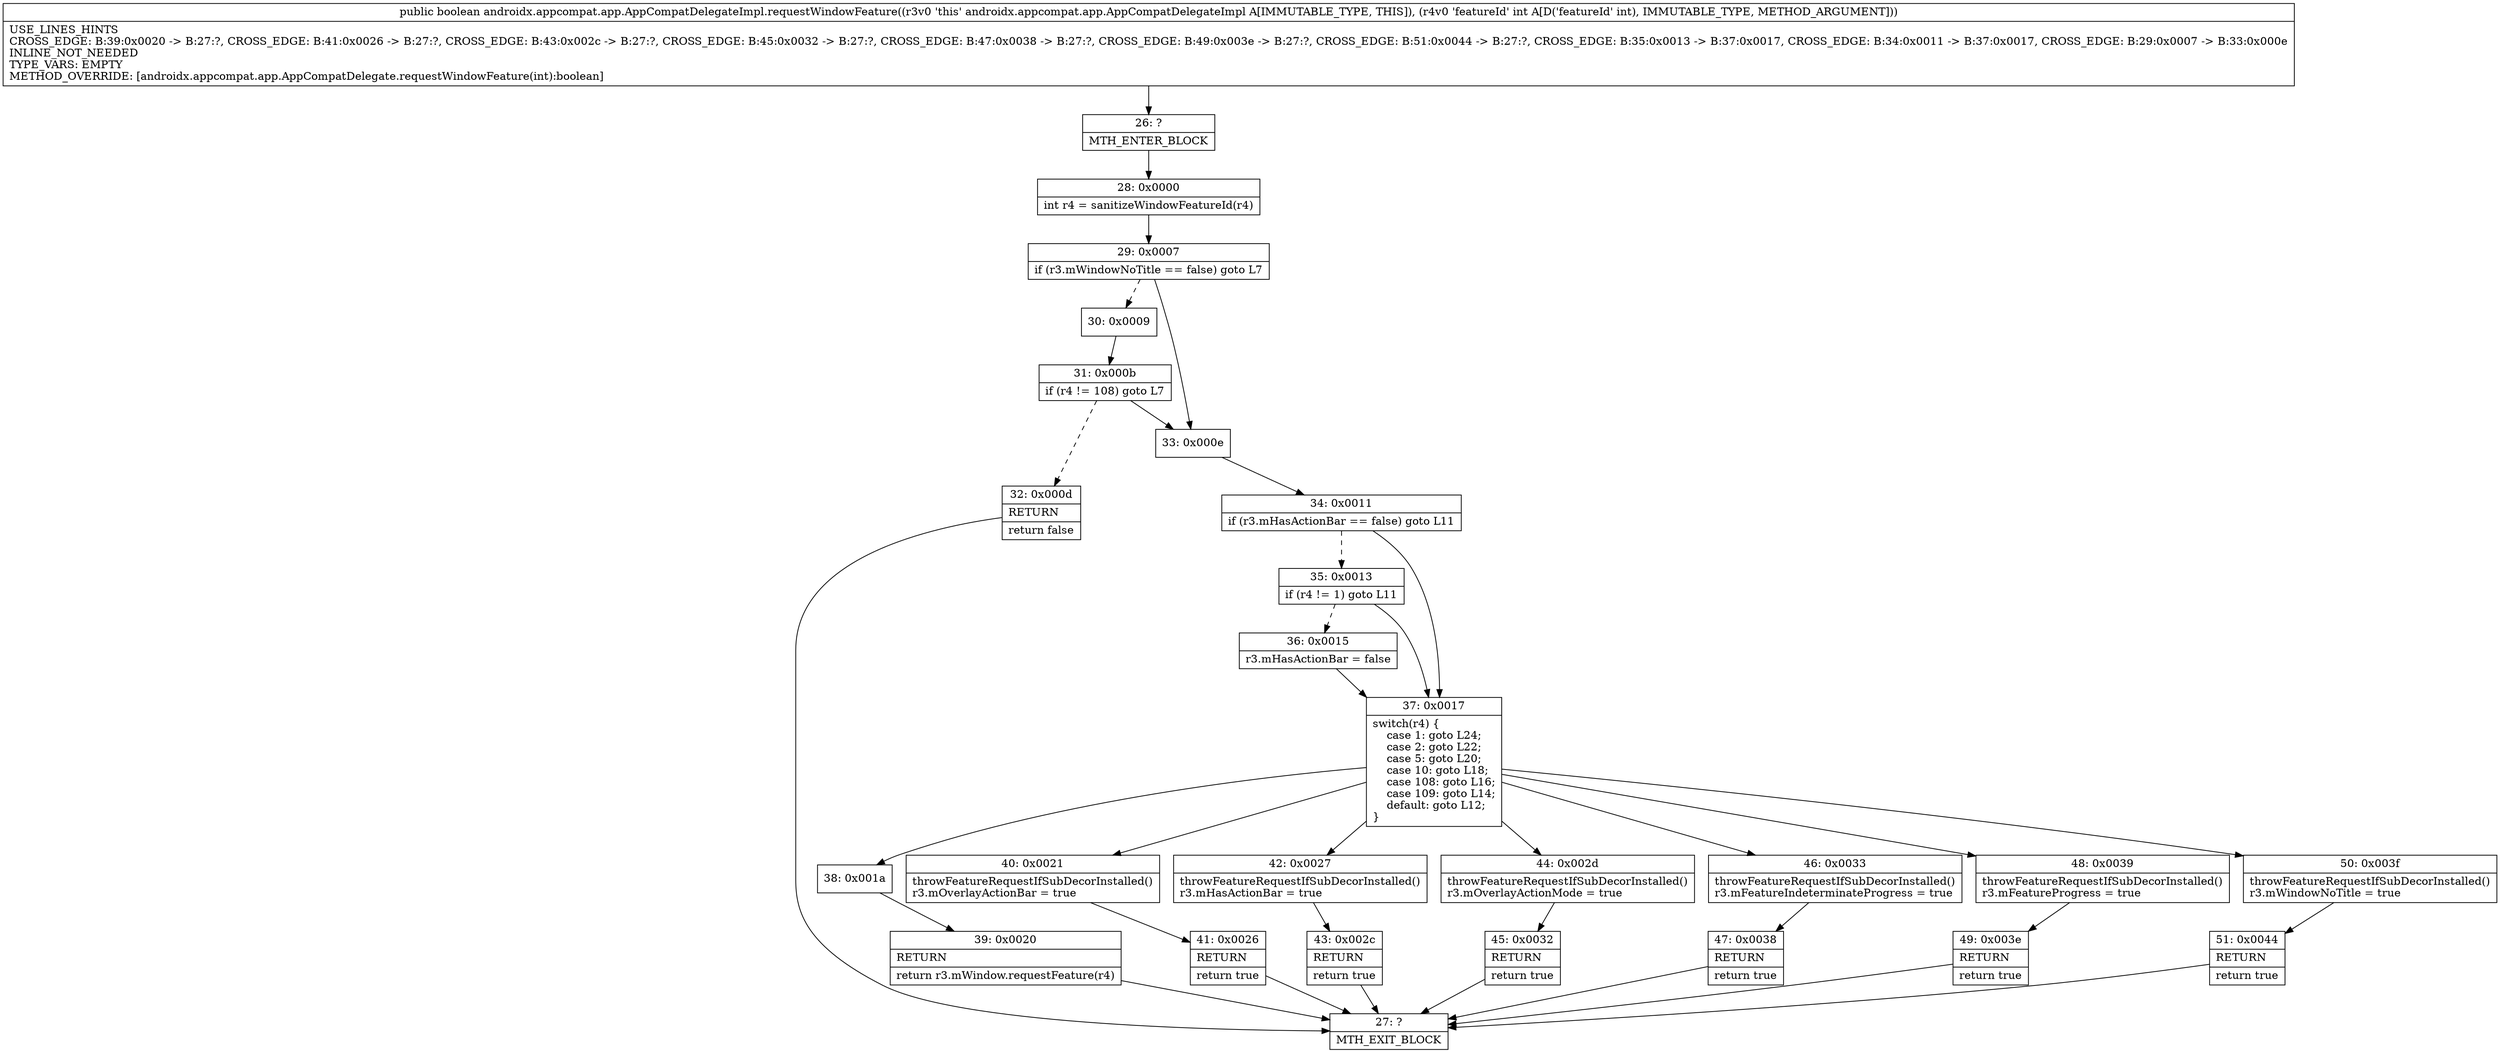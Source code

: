 digraph "CFG forandroidx.appcompat.app.AppCompatDelegateImpl.requestWindowFeature(I)Z" {
Node_26 [shape=record,label="{26\:\ ?|MTH_ENTER_BLOCK\l}"];
Node_28 [shape=record,label="{28\:\ 0x0000|int r4 = sanitizeWindowFeatureId(r4)\l}"];
Node_29 [shape=record,label="{29\:\ 0x0007|if (r3.mWindowNoTitle == false) goto L7\l}"];
Node_30 [shape=record,label="{30\:\ 0x0009}"];
Node_31 [shape=record,label="{31\:\ 0x000b|if (r4 != 108) goto L7\l}"];
Node_32 [shape=record,label="{32\:\ 0x000d|RETURN\l|return false\l}"];
Node_27 [shape=record,label="{27\:\ ?|MTH_EXIT_BLOCK\l}"];
Node_33 [shape=record,label="{33\:\ 0x000e}"];
Node_34 [shape=record,label="{34\:\ 0x0011|if (r3.mHasActionBar == false) goto L11\l}"];
Node_35 [shape=record,label="{35\:\ 0x0013|if (r4 != 1) goto L11\l}"];
Node_36 [shape=record,label="{36\:\ 0x0015|r3.mHasActionBar = false\l}"];
Node_37 [shape=record,label="{37\:\ 0x0017|switch(r4) \{\l    case 1: goto L24;\l    case 2: goto L22;\l    case 5: goto L20;\l    case 10: goto L18;\l    case 108: goto L16;\l    case 109: goto L14;\l    default: goto L12;\l\}\l}"];
Node_38 [shape=record,label="{38\:\ 0x001a}"];
Node_39 [shape=record,label="{39\:\ 0x0020|RETURN\l|return r3.mWindow.requestFeature(r4)\l}"];
Node_40 [shape=record,label="{40\:\ 0x0021|throwFeatureRequestIfSubDecorInstalled()\lr3.mOverlayActionBar = true\l}"];
Node_41 [shape=record,label="{41\:\ 0x0026|RETURN\l|return true\l}"];
Node_42 [shape=record,label="{42\:\ 0x0027|throwFeatureRequestIfSubDecorInstalled()\lr3.mHasActionBar = true\l}"];
Node_43 [shape=record,label="{43\:\ 0x002c|RETURN\l|return true\l}"];
Node_44 [shape=record,label="{44\:\ 0x002d|throwFeatureRequestIfSubDecorInstalled()\lr3.mOverlayActionMode = true\l}"];
Node_45 [shape=record,label="{45\:\ 0x0032|RETURN\l|return true\l}"];
Node_46 [shape=record,label="{46\:\ 0x0033|throwFeatureRequestIfSubDecorInstalled()\lr3.mFeatureIndeterminateProgress = true\l}"];
Node_47 [shape=record,label="{47\:\ 0x0038|RETURN\l|return true\l}"];
Node_48 [shape=record,label="{48\:\ 0x0039|throwFeatureRequestIfSubDecorInstalled()\lr3.mFeatureProgress = true\l}"];
Node_49 [shape=record,label="{49\:\ 0x003e|RETURN\l|return true\l}"];
Node_50 [shape=record,label="{50\:\ 0x003f|throwFeatureRequestIfSubDecorInstalled()\lr3.mWindowNoTitle = true\l}"];
Node_51 [shape=record,label="{51\:\ 0x0044|RETURN\l|return true\l}"];
MethodNode[shape=record,label="{public boolean androidx.appcompat.app.AppCompatDelegateImpl.requestWindowFeature((r3v0 'this' androidx.appcompat.app.AppCompatDelegateImpl A[IMMUTABLE_TYPE, THIS]), (r4v0 'featureId' int A[D('featureId' int), IMMUTABLE_TYPE, METHOD_ARGUMENT]))  | USE_LINES_HINTS\lCROSS_EDGE: B:39:0x0020 \-\> B:27:?, CROSS_EDGE: B:41:0x0026 \-\> B:27:?, CROSS_EDGE: B:43:0x002c \-\> B:27:?, CROSS_EDGE: B:45:0x0032 \-\> B:27:?, CROSS_EDGE: B:47:0x0038 \-\> B:27:?, CROSS_EDGE: B:49:0x003e \-\> B:27:?, CROSS_EDGE: B:51:0x0044 \-\> B:27:?, CROSS_EDGE: B:35:0x0013 \-\> B:37:0x0017, CROSS_EDGE: B:34:0x0011 \-\> B:37:0x0017, CROSS_EDGE: B:29:0x0007 \-\> B:33:0x000e\lINLINE_NOT_NEEDED\lTYPE_VARS: EMPTY\lMETHOD_OVERRIDE: [androidx.appcompat.app.AppCompatDelegate.requestWindowFeature(int):boolean]\l}"];
MethodNode -> Node_26;Node_26 -> Node_28;
Node_28 -> Node_29;
Node_29 -> Node_30[style=dashed];
Node_29 -> Node_33;
Node_30 -> Node_31;
Node_31 -> Node_32[style=dashed];
Node_31 -> Node_33;
Node_32 -> Node_27;
Node_33 -> Node_34;
Node_34 -> Node_35[style=dashed];
Node_34 -> Node_37;
Node_35 -> Node_36[style=dashed];
Node_35 -> Node_37;
Node_36 -> Node_37;
Node_37 -> Node_38;
Node_37 -> Node_40;
Node_37 -> Node_42;
Node_37 -> Node_44;
Node_37 -> Node_46;
Node_37 -> Node_48;
Node_37 -> Node_50;
Node_38 -> Node_39;
Node_39 -> Node_27;
Node_40 -> Node_41;
Node_41 -> Node_27;
Node_42 -> Node_43;
Node_43 -> Node_27;
Node_44 -> Node_45;
Node_45 -> Node_27;
Node_46 -> Node_47;
Node_47 -> Node_27;
Node_48 -> Node_49;
Node_49 -> Node_27;
Node_50 -> Node_51;
Node_51 -> Node_27;
}

